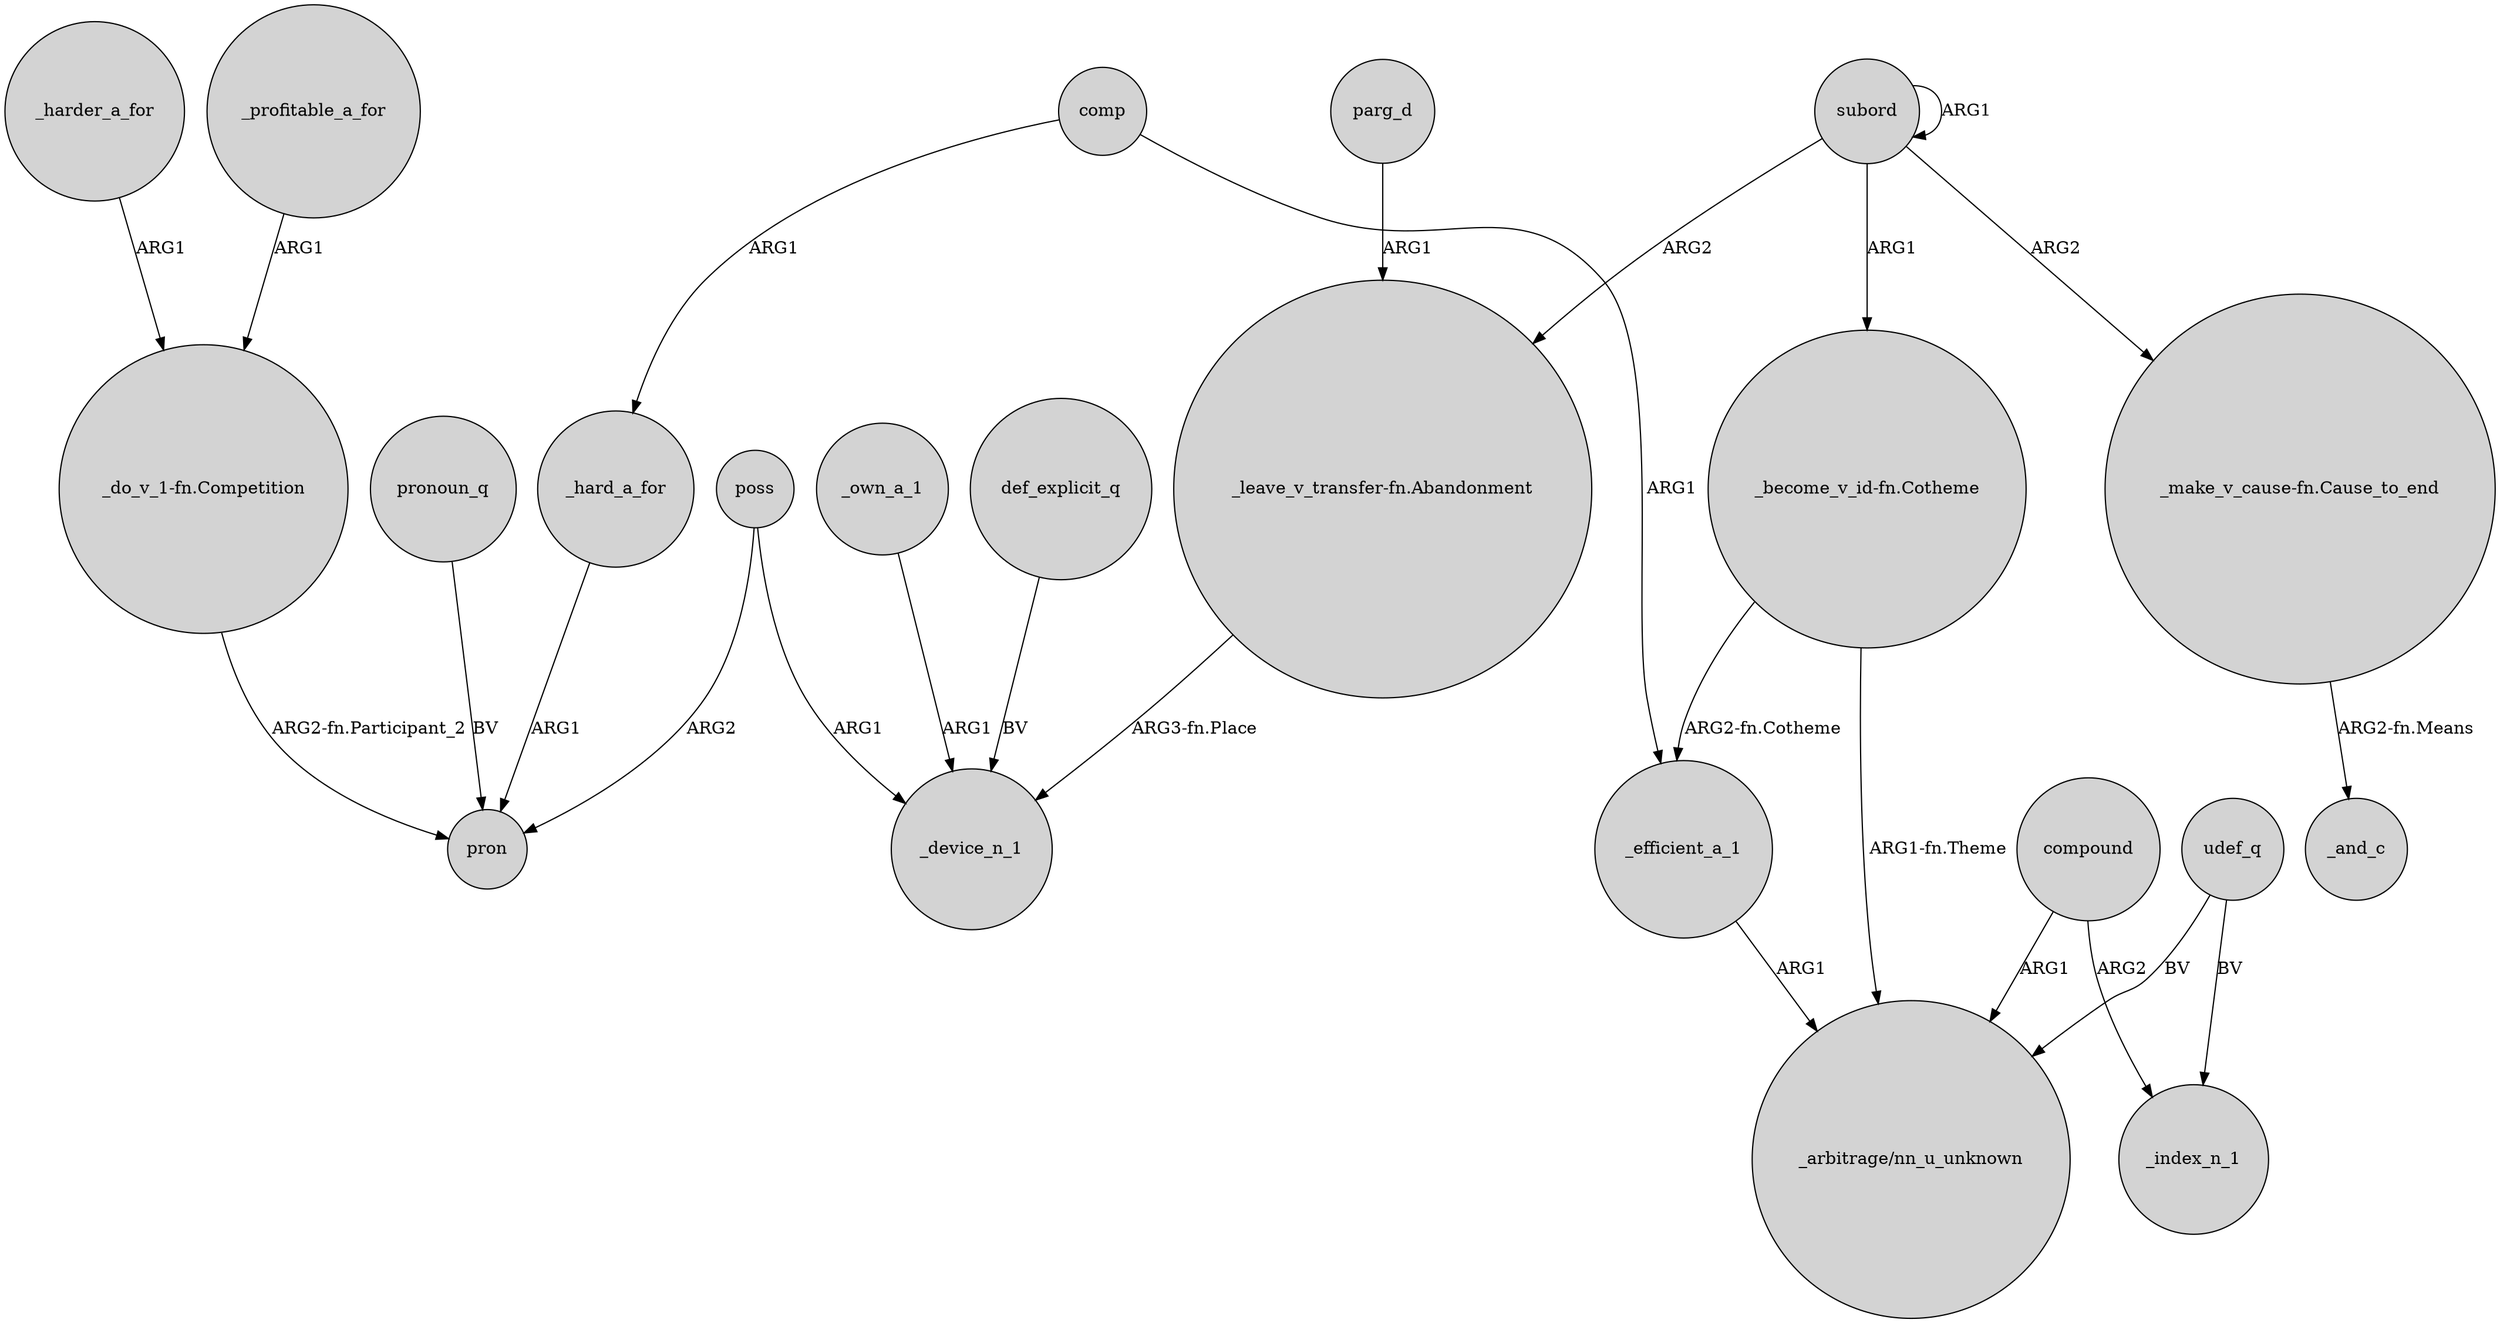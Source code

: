 digraph {
	node [shape=circle style=filled]
	_harder_a_for -> "_do_v_1-fn.Competition" [label=ARG1]
	"_make_v_cause-fn.Cause_to_end" -> _and_c [label="ARG2-fn.Means"]
	_profitable_a_for -> "_do_v_1-fn.Competition" [label=ARG1]
	udef_q -> _index_n_1 [label=BV]
	_own_a_1 -> _device_n_1 [label=ARG1]
	subord -> subord [label=ARG1]
	subord -> "_make_v_cause-fn.Cause_to_end" [label=ARG2]
	"_become_v_id-fn.Cotheme" -> "_arbitrage/nn_u_unknown" [label="ARG1-fn.Theme"]
	pronoun_q -> pron [label=BV]
	parg_d -> "_leave_v_transfer-fn.Abandonment" [label=ARG1]
	poss -> pron [label=ARG2]
	"_leave_v_transfer-fn.Abandonment" -> _device_n_1 [label="ARG3-fn.Place"]
	_hard_a_for -> pron [label=ARG1]
	subord -> "_leave_v_transfer-fn.Abandonment" [label=ARG2]
	subord -> "_become_v_id-fn.Cotheme" [label=ARG1]
	udef_q -> "_arbitrage/nn_u_unknown" [label=BV]
	compound -> _index_n_1 [label=ARG2]
	"_do_v_1-fn.Competition" -> pron [label="ARG2-fn.Participant_2"]
	compound -> "_arbitrage/nn_u_unknown" [label=ARG1]
	_efficient_a_1 -> "_arbitrage/nn_u_unknown" [label=ARG1]
	def_explicit_q -> _device_n_1 [label=BV]
	comp -> _hard_a_for [label=ARG1]
	poss -> _device_n_1 [label=ARG1]
	"_become_v_id-fn.Cotheme" -> _efficient_a_1 [label="ARG2-fn.Cotheme"]
	comp -> _efficient_a_1 [label=ARG1]
}
